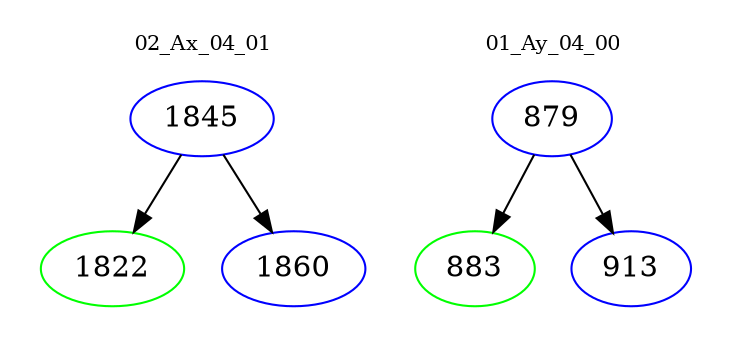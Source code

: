 digraph{
subgraph cluster_0 {
color = white
label = "02_Ax_04_01";
fontsize=10;
T0_1845 [label="1845", color="blue"]
T0_1845 -> T0_1822 [color="black"]
T0_1822 [label="1822", color="green"]
T0_1845 -> T0_1860 [color="black"]
T0_1860 [label="1860", color="blue"]
}
subgraph cluster_1 {
color = white
label = "01_Ay_04_00";
fontsize=10;
T1_879 [label="879", color="blue"]
T1_879 -> T1_883 [color="black"]
T1_883 [label="883", color="green"]
T1_879 -> T1_913 [color="black"]
T1_913 [label="913", color="blue"]
}
}
